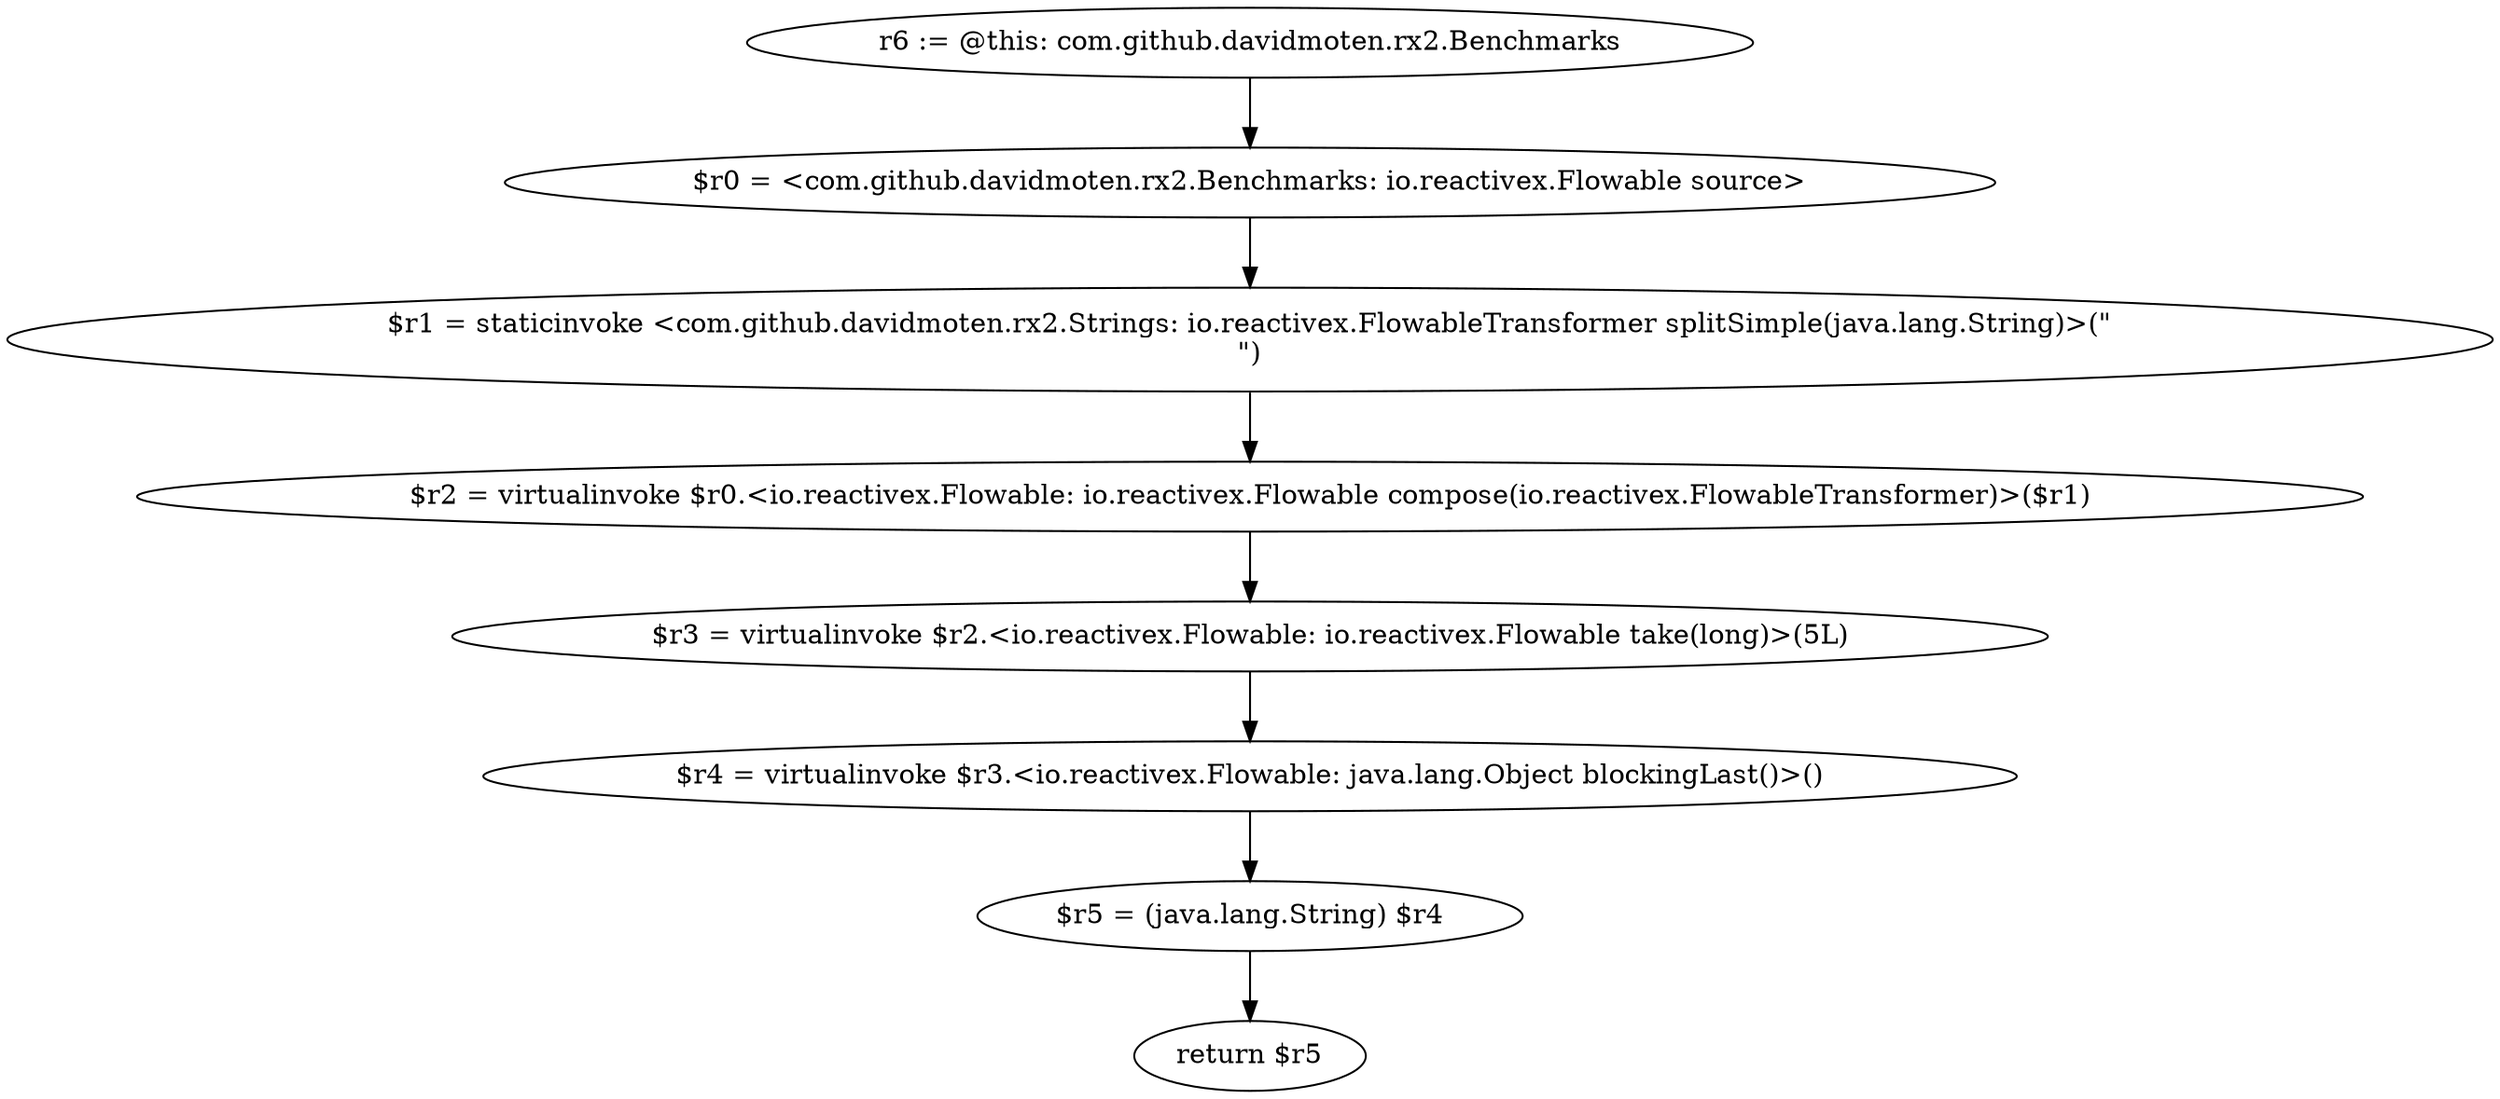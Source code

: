 digraph "unitGraph" {
    "r6 := @this: com.github.davidmoten.rx2.Benchmarks"
    "$r0 = <com.github.davidmoten.rx2.Benchmarks: io.reactivex.Flowable source>"
    "$r1 = staticinvoke <com.github.davidmoten.rx2.Strings: io.reactivex.FlowableTransformer splitSimple(java.lang.String)>(\"\n\")"
    "$r2 = virtualinvoke $r0.<io.reactivex.Flowable: io.reactivex.Flowable compose(io.reactivex.FlowableTransformer)>($r1)"
    "$r3 = virtualinvoke $r2.<io.reactivex.Flowable: io.reactivex.Flowable take(long)>(5L)"
    "$r4 = virtualinvoke $r3.<io.reactivex.Flowable: java.lang.Object blockingLast()>()"
    "$r5 = (java.lang.String) $r4"
    "return $r5"
    "r6 := @this: com.github.davidmoten.rx2.Benchmarks"->"$r0 = <com.github.davidmoten.rx2.Benchmarks: io.reactivex.Flowable source>";
    "$r0 = <com.github.davidmoten.rx2.Benchmarks: io.reactivex.Flowable source>"->"$r1 = staticinvoke <com.github.davidmoten.rx2.Strings: io.reactivex.FlowableTransformer splitSimple(java.lang.String)>(\"\n\")";
    "$r1 = staticinvoke <com.github.davidmoten.rx2.Strings: io.reactivex.FlowableTransformer splitSimple(java.lang.String)>(\"\n\")"->"$r2 = virtualinvoke $r0.<io.reactivex.Flowable: io.reactivex.Flowable compose(io.reactivex.FlowableTransformer)>($r1)";
    "$r2 = virtualinvoke $r0.<io.reactivex.Flowable: io.reactivex.Flowable compose(io.reactivex.FlowableTransformer)>($r1)"->"$r3 = virtualinvoke $r2.<io.reactivex.Flowable: io.reactivex.Flowable take(long)>(5L)";
    "$r3 = virtualinvoke $r2.<io.reactivex.Flowable: io.reactivex.Flowable take(long)>(5L)"->"$r4 = virtualinvoke $r3.<io.reactivex.Flowable: java.lang.Object blockingLast()>()";
    "$r4 = virtualinvoke $r3.<io.reactivex.Flowable: java.lang.Object blockingLast()>()"->"$r5 = (java.lang.String) $r4";
    "$r5 = (java.lang.String) $r4"->"return $r5";
}
